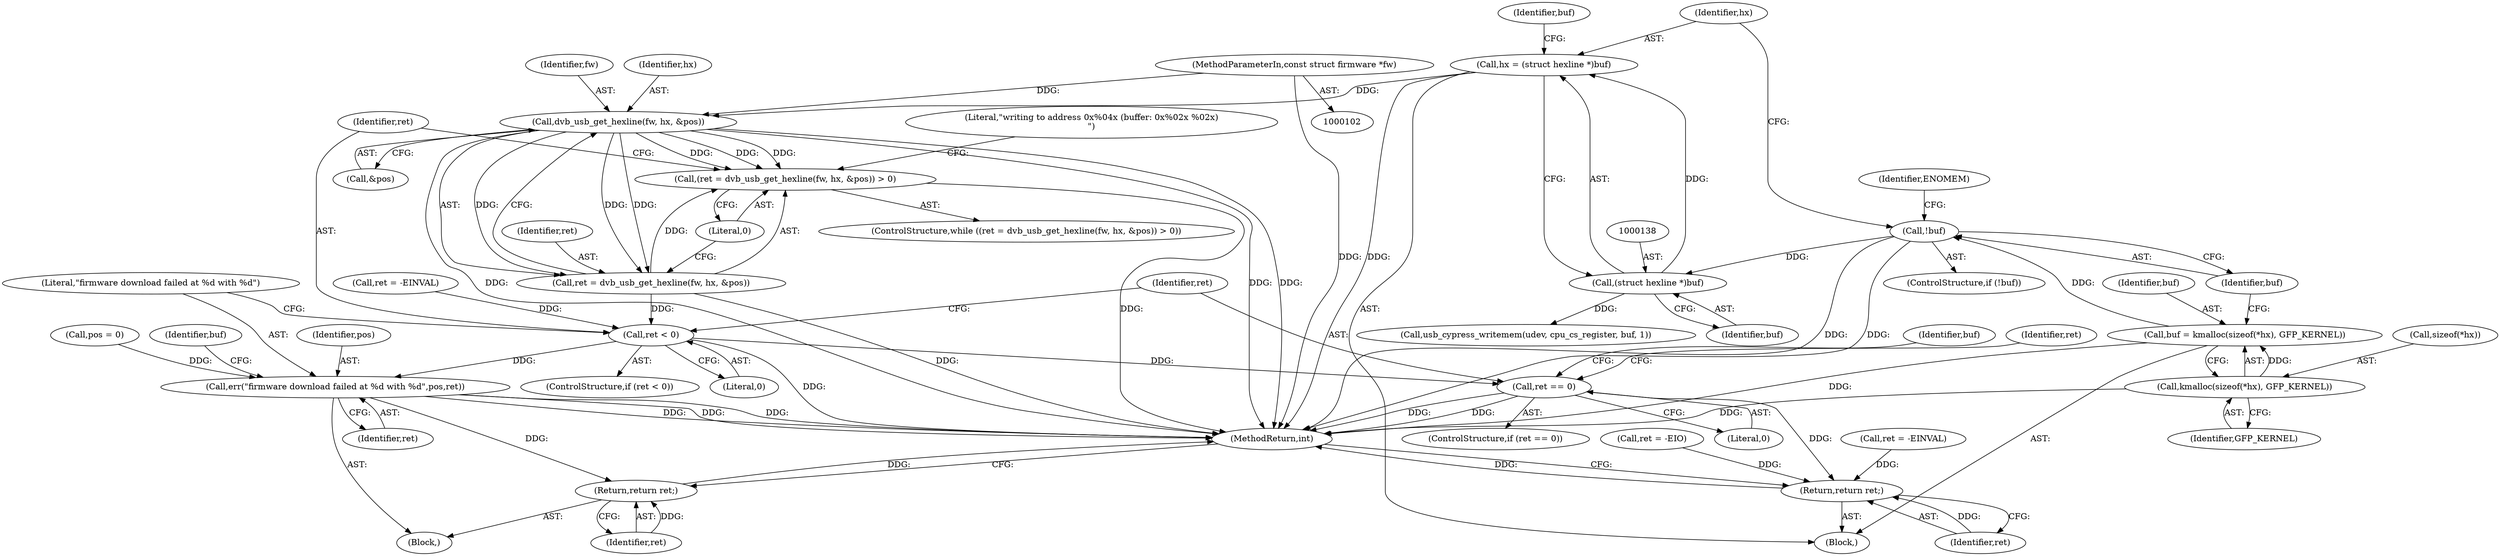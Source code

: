 digraph "0_linux_67b0503db9c29b04eadfeede6bebbfe5ddad94ef@pointer" {
"1000159" [label="(Call,dvb_usb_get_hexline(fw, hx, &pos))"];
"1000104" [label="(MethodParameterIn,const struct firmware *fw)"];
"1000135" [label="(Call,hx = (struct hexline *)buf)"];
"1000137" [label="(Call,(struct hexline *)buf)"];
"1000130" [label="(Call,!buf)"];
"1000122" [label="(Call,buf = kmalloc(sizeof(*hx), GFP_KERNEL))"];
"1000124" [label="(Call,kmalloc(sizeof(*hx), GFP_KERNEL))"];
"1000156" [label="(Call,(ret = dvb_usb_get_hexline(fw, hx, &pos)) > 0)"];
"1000157" [label="(Call,ret = dvb_usb_get_hexline(fw, hx, &pos))"];
"1000209" [label="(Call,ret < 0)"];
"1000213" [label="(Call,err(\"firmware download failed at %d with %d\",pos,ret))"];
"1000219" [label="(Return,return ret;)"];
"1000222" [label="(Call,ret == 0)"];
"1000253" [label="(Return,return ret;)"];
"1000159" [label="(Call,dvb_usb_get_hexline(fw, hx, &pos))"];
"1000128" [label="(Identifier,GFP_KERNEL)"];
"1000137" [label="(Call,(struct hexline *)buf)"];
"1000208" [label="(ControlStructure,if (ret < 0))"];
"1000212" [label="(Block,)"];
"1000158" [label="(Identifier,ret)"];
"1000162" [label="(Call,&pos)"];
"1000142" [label="(Identifier,buf)"];
"1000220" [label="(Identifier,ret)"];
"1000223" [label="(Identifier,ret)"];
"1000210" [label="(Identifier,ret)"];
"1000106" [label="(Block,)"];
"1000147" [label="(Call,usb_cypress_writemem(udev, cpu_cs_register, buf, 1))"];
"1000224" [label="(Literal,0)"];
"1000255" [label="(MethodReturn,int)"];
"1000214" [label="(Literal,\"firmware download failed at %d with %d\")"];
"1000247" [label="(Call,ret = -EIO)"];
"1000130" [label="(Call,!buf)"];
"1000124" [label="(Call,kmalloc(sizeof(*hx), GFP_KERNEL))"];
"1000131" [label="(Identifier,buf)"];
"1000213" [label="(Call,err(\"firmware download failed at %d with %d\",pos,ret))"];
"1000123" [label="(Identifier,buf)"];
"1000218" [label="(Identifier,buf)"];
"1000122" [label="(Call,buf = kmalloc(sizeof(*hx), GFP_KERNEL))"];
"1000215" [label="(Identifier,pos)"];
"1000216" [label="(Identifier,ret)"];
"1000228" [label="(Identifier,buf)"];
"1000160" [label="(Identifier,fw)"];
"1000164" [label="(Literal,0)"];
"1000219" [label="(Return,return ret;)"];
"1000222" [label="(Call,ret == 0)"];
"1000161" [label="(Identifier,hx)"];
"1000254" [label="(Identifier,ret)"];
"1000155" [label="(ControlStructure,while ((ret = dvb_usb_get_hexline(fw, hx, &pos)) > 0))"];
"1000203" [label="(Call,ret = -EINVAL)"];
"1000111" [label="(Call,pos = 0)"];
"1000248" [label="(Identifier,ret)"];
"1000157" [label="(Call,ret = dvb_usb_get_hexline(fw, hx, &pos))"];
"1000139" [label="(Identifier,buf)"];
"1000211" [label="(Literal,0)"];
"1000253" [label="(Return,return ret;)"];
"1000156" [label="(Call,(ret = dvb_usb_get_hexline(fw, hx, &pos)) > 0)"];
"1000136" [label="(Identifier,hx)"];
"1000134" [label="(Identifier,ENOMEM)"];
"1000221" [label="(ControlStructure,if (ret == 0))"];
"1000104" [label="(MethodParameterIn,const struct firmware *fw)"];
"1000129" [label="(ControlStructure,if (!buf))"];
"1000135" [label="(Call,hx = (struct hexline *)buf)"];
"1000242" [label="(Call,ret = -EINVAL)"];
"1000167" [label="(Literal,\"writing to address 0x%04x (buffer: 0x%02x %02x)\n\")"];
"1000125" [label="(Call,sizeof(*hx))"];
"1000209" [label="(Call,ret < 0)"];
"1000159" -> "1000157"  [label="AST: "];
"1000159" -> "1000162"  [label="CFG: "];
"1000160" -> "1000159"  [label="AST: "];
"1000161" -> "1000159"  [label="AST: "];
"1000162" -> "1000159"  [label="AST: "];
"1000157" -> "1000159"  [label="CFG: "];
"1000159" -> "1000255"  [label="DDG: "];
"1000159" -> "1000255"  [label="DDG: "];
"1000159" -> "1000255"  [label="DDG: "];
"1000159" -> "1000156"  [label="DDG: "];
"1000159" -> "1000156"  [label="DDG: "];
"1000159" -> "1000156"  [label="DDG: "];
"1000159" -> "1000157"  [label="DDG: "];
"1000159" -> "1000157"  [label="DDG: "];
"1000159" -> "1000157"  [label="DDG: "];
"1000104" -> "1000159"  [label="DDG: "];
"1000135" -> "1000159"  [label="DDG: "];
"1000104" -> "1000102"  [label="AST: "];
"1000104" -> "1000255"  [label="DDG: "];
"1000135" -> "1000106"  [label="AST: "];
"1000135" -> "1000137"  [label="CFG: "];
"1000136" -> "1000135"  [label="AST: "];
"1000137" -> "1000135"  [label="AST: "];
"1000142" -> "1000135"  [label="CFG: "];
"1000135" -> "1000255"  [label="DDG: "];
"1000137" -> "1000135"  [label="DDG: "];
"1000137" -> "1000139"  [label="CFG: "];
"1000138" -> "1000137"  [label="AST: "];
"1000139" -> "1000137"  [label="AST: "];
"1000130" -> "1000137"  [label="DDG: "];
"1000137" -> "1000147"  [label="DDG: "];
"1000130" -> "1000129"  [label="AST: "];
"1000130" -> "1000131"  [label="CFG: "];
"1000131" -> "1000130"  [label="AST: "];
"1000134" -> "1000130"  [label="CFG: "];
"1000136" -> "1000130"  [label="CFG: "];
"1000130" -> "1000255"  [label="DDG: "];
"1000130" -> "1000255"  [label="DDG: "];
"1000122" -> "1000130"  [label="DDG: "];
"1000122" -> "1000106"  [label="AST: "];
"1000122" -> "1000124"  [label="CFG: "];
"1000123" -> "1000122"  [label="AST: "];
"1000124" -> "1000122"  [label="AST: "];
"1000131" -> "1000122"  [label="CFG: "];
"1000122" -> "1000255"  [label="DDG: "];
"1000124" -> "1000122"  [label="DDG: "];
"1000124" -> "1000128"  [label="CFG: "];
"1000125" -> "1000124"  [label="AST: "];
"1000128" -> "1000124"  [label="AST: "];
"1000124" -> "1000255"  [label="DDG: "];
"1000156" -> "1000155"  [label="AST: "];
"1000156" -> "1000164"  [label="CFG: "];
"1000157" -> "1000156"  [label="AST: "];
"1000164" -> "1000156"  [label="AST: "];
"1000167" -> "1000156"  [label="CFG: "];
"1000210" -> "1000156"  [label="CFG: "];
"1000156" -> "1000255"  [label="DDG: "];
"1000157" -> "1000156"  [label="DDG: "];
"1000158" -> "1000157"  [label="AST: "];
"1000164" -> "1000157"  [label="CFG: "];
"1000157" -> "1000255"  [label="DDG: "];
"1000157" -> "1000209"  [label="DDG: "];
"1000209" -> "1000208"  [label="AST: "];
"1000209" -> "1000211"  [label="CFG: "];
"1000210" -> "1000209"  [label="AST: "];
"1000211" -> "1000209"  [label="AST: "];
"1000214" -> "1000209"  [label="CFG: "];
"1000223" -> "1000209"  [label="CFG: "];
"1000209" -> "1000255"  [label="DDG: "];
"1000203" -> "1000209"  [label="DDG: "];
"1000209" -> "1000213"  [label="DDG: "];
"1000209" -> "1000222"  [label="DDG: "];
"1000213" -> "1000212"  [label="AST: "];
"1000213" -> "1000216"  [label="CFG: "];
"1000214" -> "1000213"  [label="AST: "];
"1000215" -> "1000213"  [label="AST: "];
"1000216" -> "1000213"  [label="AST: "];
"1000218" -> "1000213"  [label="CFG: "];
"1000213" -> "1000255"  [label="DDG: "];
"1000213" -> "1000255"  [label="DDG: "];
"1000213" -> "1000255"  [label="DDG: "];
"1000111" -> "1000213"  [label="DDG: "];
"1000213" -> "1000219"  [label="DDG: "];
"1000219" -> "1000212"  [label="AST: "];
"1000219" -> "1000220"  [label="CFG: "];
"1000220" -> "1000219"  [label="AST: "];
"1000255" -> "1000219"  [label="CFG: "];
"1000219" -> "1000255"  [label="DDG: "];
"1000220" -> "1000219"  [label="DDG: "];
"1000222" -> "1000221"  [label="AST: "];
"1000222" -> "1000224"  [label="CFG: "];
"1000223" -> "1000222"  [label="AST: "];
"1000224" -> "1000222"  [label="AST: "];
"1000228" -> "1000222"  [label="CFG: "];
"1000248" -> "1000222"  [label="CFG: "];
"1000222" -> "1000255"  [label="DDG: "];
"1000222" -> "1000255"  [label="DDG: "];
"1000222" -> "1000253"  [label="DDG: "];
"1000253" -> "1000106"  [label="AST: "];
"1000253" -> "1000254"  [label="CFG: "];
"1000254" -> "1000253"  [label="AST: "];
"1000255" -> "1000253"  [label="CFG: "];
"1000253" -> "1000255"  [label="DDG: "];
"1000254" -> "1000253"  [label="DDG: "];
"1000247" -> "1000253"  [label="DDG: "];
"1000242" -> "1000253"  [label="DDG: "];
}
